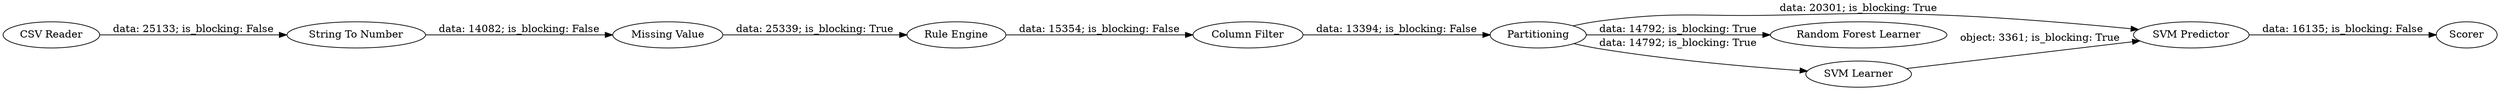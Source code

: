 digraph {
	"-5380129473137900783_1" [label="CSV Reader"]
	"-5380129473137900783_9" [label="SVM Predictor"]
	"-5380129473137900783_7" [label="Column Filter"]
	"-5380129473137900783_11" [label="Random Forest Learner"]
	"-5380129473137900783_8" [label="SVM Learner"]
	"-5380129473137900783_6" [label=Partitioning]
	"-5380129473137900783_4" [label="String To Number"]
	"-5380129473137900783_3" [label="Missing Value"]
	"-5380129473137900783_2" [label="Rule Engine"]
	"-5380129473137900783_10" [label=Scorer]
	"-5380129473137900783_6" -> "-5380129473137900783_9" [label="data: 20301; is_blocking: True"]
	"-5380129473137900783_6" -> "-5380129473137900783_11" [label="data: 14792; is_blocking: True"]
	"-5380129473137900783_8" -> "-5380129473137900783_9" [label="object: 3361; is_blocking: True"]
	"-5380129473137900783_3" -> "-5380129473137900783_2" [label="data: 25339; is_blocking: True"]
	"-5380129473137900783_1" -> "-5380129473137900783_4" [label="data: 25133; is_blocking: False"]
	"-5380129473137900783_6" -> "-5380129473137900783_8" [label="data: 14792; is_blocking: True"]
	"-5380129473137900783_7" -> "-5380129473137900783_6" [label="data: 13394; is_blocking: False"]
	"-5380129473137900783_2" -> "-5380129473137900783_7" [label="data: 15354; is_blocking: False"]
	"-5380129473137900783_4" -> "-5380129473137900783_3" [label="data: 14082; is_blocking: False"]
	"-5380129473137900783_9" -> "-5380129473137900783_10" [label="data: 16135; is_blocking: False"]
	rankdir=LR
}
